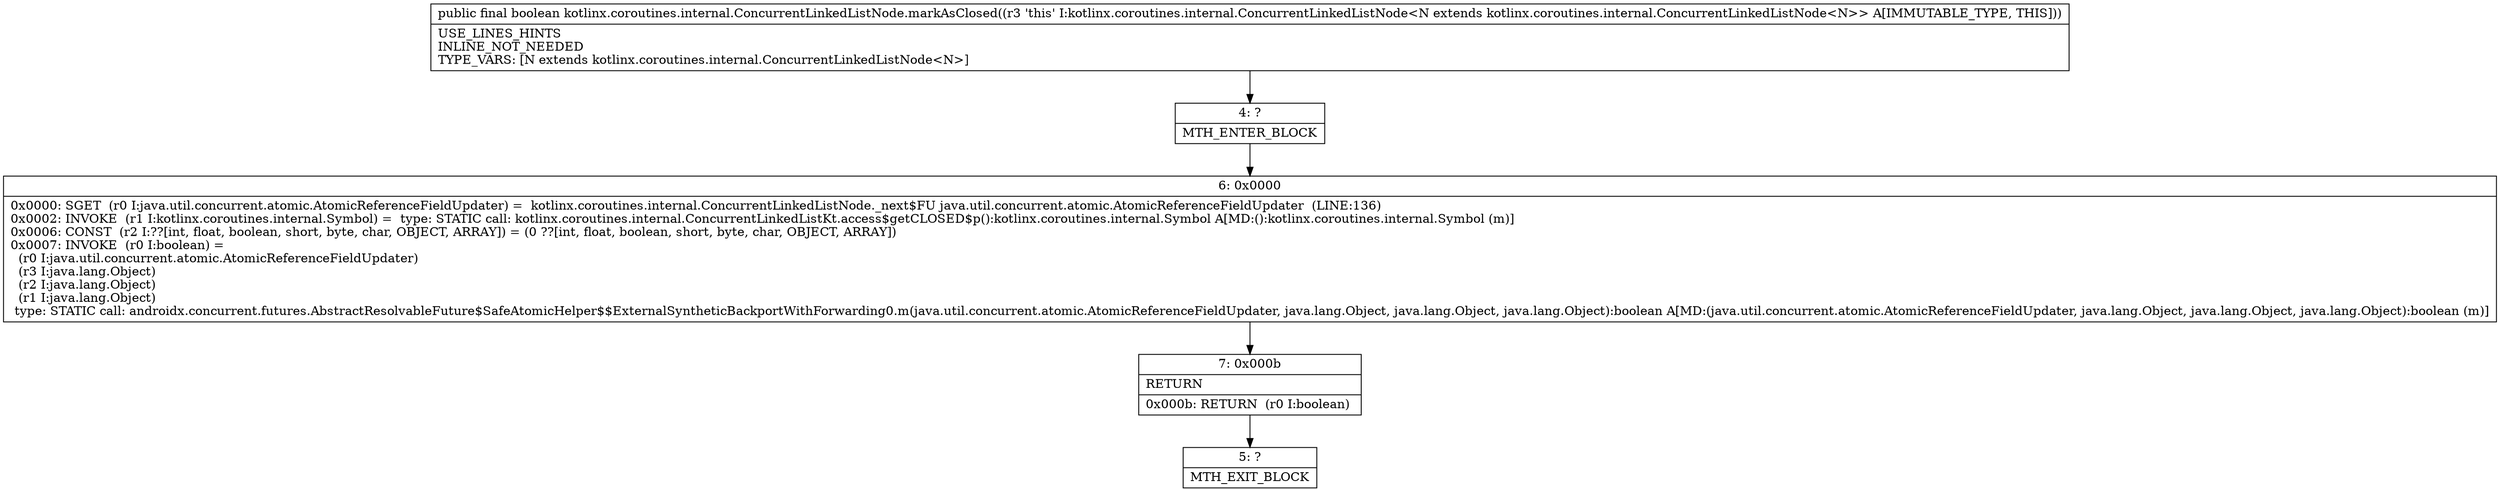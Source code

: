 digraph "CFG forkotlinx.coroutines.internal.ConcurrentLinkedListNode.markAsClosed()Z" {
Node_4 [shape=record,label="{4\:\ ?|MTH_ENTER_BLOCK\l}"];
Node_6 [shape=record,label="{6\:\ 0x0000|0x0000: SGET  (r0 I:java.util.concurrent.atomic.AtomicReferenceFieldUpdater) =  kotlinx.coroutines.internal.ConcurrentLinkedListNode._next$FU java.util.concurrent.atomic.AtomicReferenceFieldUpdater  (LINE:136)\l0x0002: INVOKE  (r1 I:kotlinx.coroutines.internal.Symbol) =  type: STATIC call: kotlinx.coroutines.internal.ConcurrentLinkedListKt.access$getCLOSED$p():kotlinx.coroutines.internal.Symbol A[MD:():kotlinx.coroutines.internal.Symbol (m)]\l0x0006: CONST  (r2 I:??[int, float, boolean, short, byte, char, OBJECT, ARRAY]) = (0 ??[int, float, boolean, short, byte, char, OBJECT, ARRAY]) \l0x0007: INVOKE  (r0 I:boolean) = \l  (r0 I:java.util.concurrent.atomic.AtomicReferenceFieldUpdater)\l  (r3 I:java.lang.Object)\l  (r2 I:java.lang.Object)\l  (r1 I:java.lang.Object)\l type: STATIC call: androidx.concurrent.futures.AbstractResolvableFuture$SafeAtomicHelper$$ExternalSyntheticBackportWithForwarding0.m(java.util.concurrent.atomic.AtomicReferenceFieldUpdater, java.lang.Object, java.lang.Object, java.lang.Object):boolean A[MD:(java.util.concurrent.atomic.AtomicReferenceFieldUpdater, java.lang.Object, java.lang.Object, java.lang.Object):boolean (m)]\l}"];
Node_7 [shape=record,label="{7\:\ 0x000b|RETURN\l|0x000b: RETURN  (r0 I:boolean) \l}"];
Node_5 [shape=record,label="{5\:\ ?|MTH_EXIT_BLOCK\l}"];
MethodNode[shape=record,label="{public final boolean kotlinx.coroutines.internal.ConcurrentLinkedListNode.markAsClosed((r3 'this' I:kotlinx.coroutines.internal.ConcurrentLinkedListNode\<N extends kotlinx.coroutines.internal.ConcurrentLinkedListNode\<N\>\> A[IMMUTABLE_TYPE, THIS]))  | USE_LINES_HINTS\lINLINE_NOT_NEEDED\lTYPE_VARS: [N extends kotlinx.coroutines.internal.ConcurrentLinkedListNode\<N\>]\l}"];
MethodNode -> Node_4;Node_4 -> Node_6;
Node_6 -> Node_7;
Node_7 -> Node_5;
}

